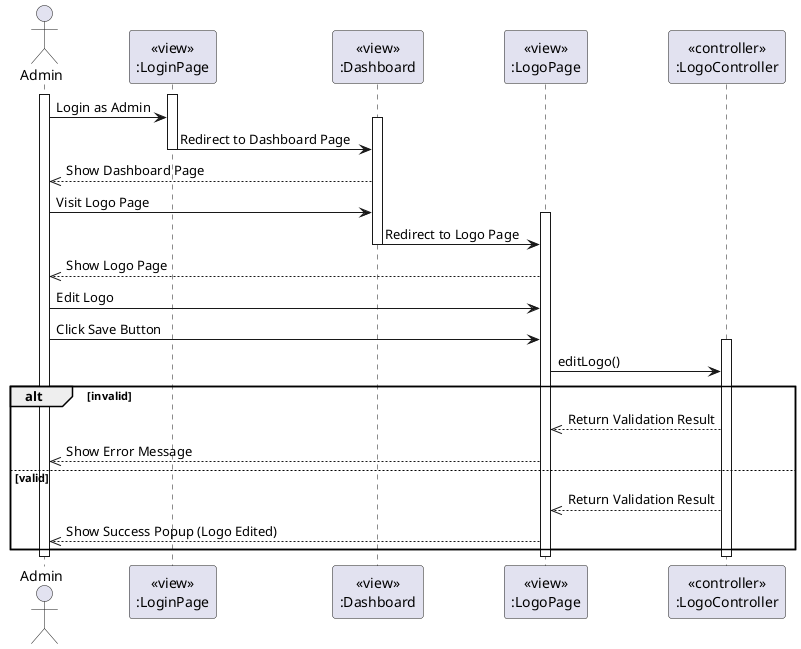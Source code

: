 @startuml EditLogo
actor Admin
participant LoginPageView [
  <<view>>
  :LoginPage
]

participant DashboardView [
  <<view>>
  :Dashboard
]

participant LogoView [
  <<view>>
  :LogoPage
]

participant LogoController [
  <<controller>>
  :LogoController
]

activate Admin
activate LoginPageView
Admin -> LoginPageView: Login as Admin
activate DashboardView
LoginPageView -> DashboardView: Redirect to Dashboard Page
deactivate LoginPageView

DashboardView -->> Admin: Show Dashboard Page

Admin -> DashboardView: Visit Logo Page
activate LogoView
DashboardView -> LogoView: Redirect to Logo Page
deactivate DashboardView

LogoView -->> Admin: Show Logo Page

Admin -> LogoView: Edit Logo
Admin -> LogoView: Click Save Button

activate LogoController
LogoView -> LogoController: editLogo()
alt invalid
    LogoController -->> LogoView: Return Validation Result
    LogoView -->> Admin: Show Error Message
else valid
    LogoController -->> LogoView: Return Validation Result
    LogoView -->> Admin: Show Success Popup (Logo Edited)
end

deactivate LogoController

deactivate Admin
deactivate LogoView
@enduml
